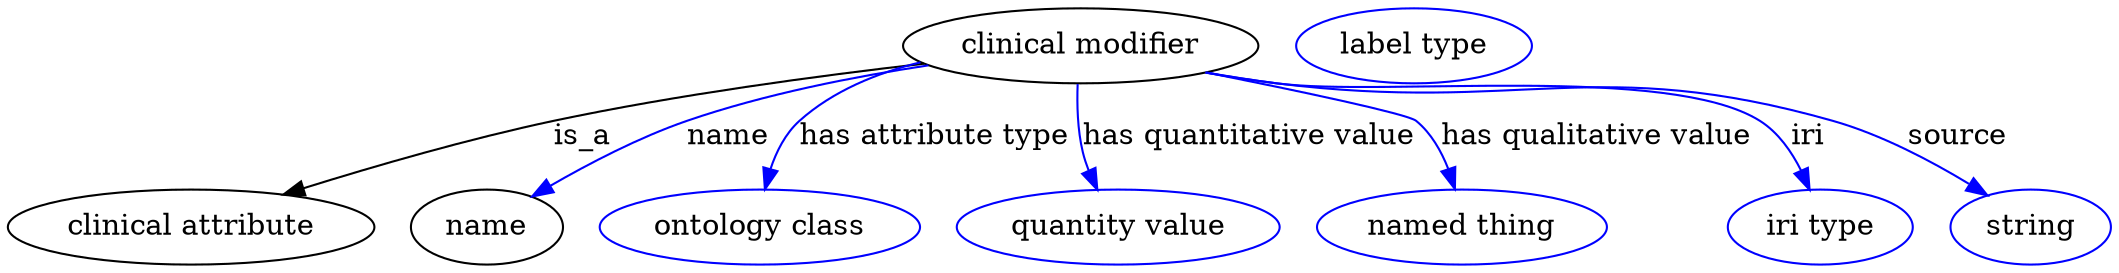 digraph {
	graph [bb="0,0,1009.1,123"];
	node [label="\N"];
	"clinical modifier"	[height=0.5,
		label="clinical modifier",
		pos="514.74,105",
		width=2.3651];
	"clinical attribute"	[height=0.5,
		pos="87.742,18",
		width=2.4373];
	"clinical modifier" -> "clinical attribute"	[label=is_a,
		lp="275.74,61.5",
		pos="e,132,33.61 439.53,96.436 388.95,90.655 320.96,81.537 261.74,69 221.02,60.379 175.87,47.297 141.77,36.677"];
	name	[height=0.5,
		pos="229.74,18",
		width=1.011];
	"clinical modifier" -> name	[color=blue,
		label=name,
		lp="345.74,61.5",
		pos="e,251.4,32.671 441.65,95.63 406.04,90.259 362.97,81.821 325.74,69 302.79,61.096 278.56,48.438 260.18,37.836",
		style=solid];
	"has attribute type"	[color=blue,
		height=0.5,
		label="ontology class",
		pos="360.74,18",
		width=2.1304];
	"clinical modifier" -> "has attribute type"	[color=blue,
		label="has attribute type",
		lp="444.74,61.5",
		pos="e,363.15,36.104 437.84,97.109 417,91.993 395.79,83.381 379.74,69 372.98,62.942 368.61,54.221 365.8,45.753",
		style=solid];
	"has quantitative value"	[color=blue,
		height=0.5,
		label="quantity value",
		pos="532.74,18",
		width=2.1484];
	"clinical modifier" -> "has quantitative value"	[color=blue,
		label="has quantitative value",
		lp="595.74,61.5",
		pos="e,522.72,35.892 513.27,86.643 512.9,76.915 513.18,64.636 515.74,54 516.44,51.106 517.4,48.171 518.51,45.296",
		style=solid];
	"has qualitative value"	[color=blue,
		height=0.5,
		label="named thing",
		pos="697.74,18",
		width=1.9318];
	"clinical modifier" -> "has qualitative value"	[color=blue,
		label="has qualitative value",
		lp="762.24,61.5",
		pos="e,694.36,36.279 575.24,92.177 619.19,83.373 671.67,72.326 675.74,69 682.92,63.134 687.82,54.457 691.14,45.972",
		style=solid];
	iri	[color=blue,
		height=0.5,
		label="iri type",
		pos="869.74,18",
		width=1.2277];
	"clinical modifier" -> iri	[color=blue,
		label=iri,
		lp="863.74,61.5",
		pos="e,864.6,35.888 574.78,92.206 586.03,90.262 597.72,88.42 608.74,87 660.03,80.39 796.97,96.526 840.74,69 849.57,63.45 856.01,54.168 \
860.54,45.098",
		style=solid];
	source	[color=blue,
		height=0.5,
		label=string,
		pos="970.74,18",
		width=1.0652];
	"clinical modifier" -> source	[color=blue,
		label=source,
		lp="935.74,61.5",
		pos="e,949.94,33.23 574.51,92.158 585.85,90.206 597.63,88.375 608.74,87 726.78,72.394 761.3,101.4 875.74,69 898.95,62.428 922.98,49.72 \
941.06,38.76",
		style=solid];
	attribute_name	[color=blue,
		height=0.5,
		label="label type",
		pos="674.74,105",
		width=1.5707];
}
